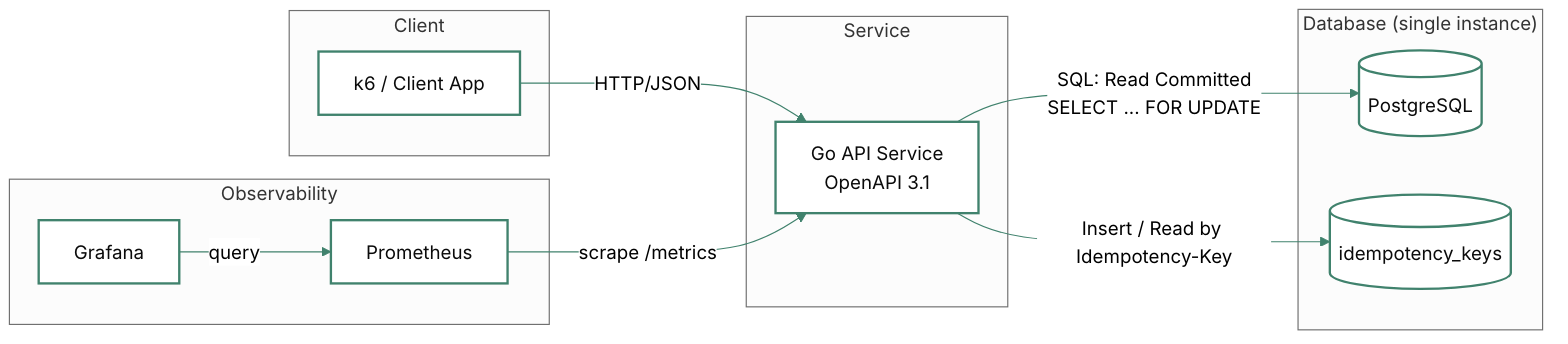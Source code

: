 %%{init: {"theme":"neutral","themeVariables":{
  "fontFamily":"Inter",
  "primaryColor":"#40826D","primaryBorderColor":"#40826D","primaryTextColor":"#0a0a0a",
  "lineColor":"#40826D","tertiaryColor":"#ffffff"}}}%%
flowchart LR
  %% Layers
  subgraph Client
    C[k6 / Client App]
  end

  subgraph Service
    A["Go API Service<br/>OpenAPI 3.1"]
  end

  subgraph "Database (single instance)"
    DB[(PostgreSQL)]
    IDEM[(idempotency_keys)]
  end

  subgraph Observability
    P[Prometheus]
    G[Grafana]
  end

  %% Flows
  C -- HTTP/JSON --> A
  A -- "SQL: Read Committed<br/>SELECT ... FOR UPDATE" --> DB
  A -- "Insert / Read by Idempotency-Key" --> IDEM
  P -- "scrape /metrics" --> A
  G -- query --> P

  %% Styling
  classDef accent stroke:#40826D,stroke-width:2px,fill:#ffffff,color:#0a0a0a;
  class C,A,DB,IDEM,P,G accent;